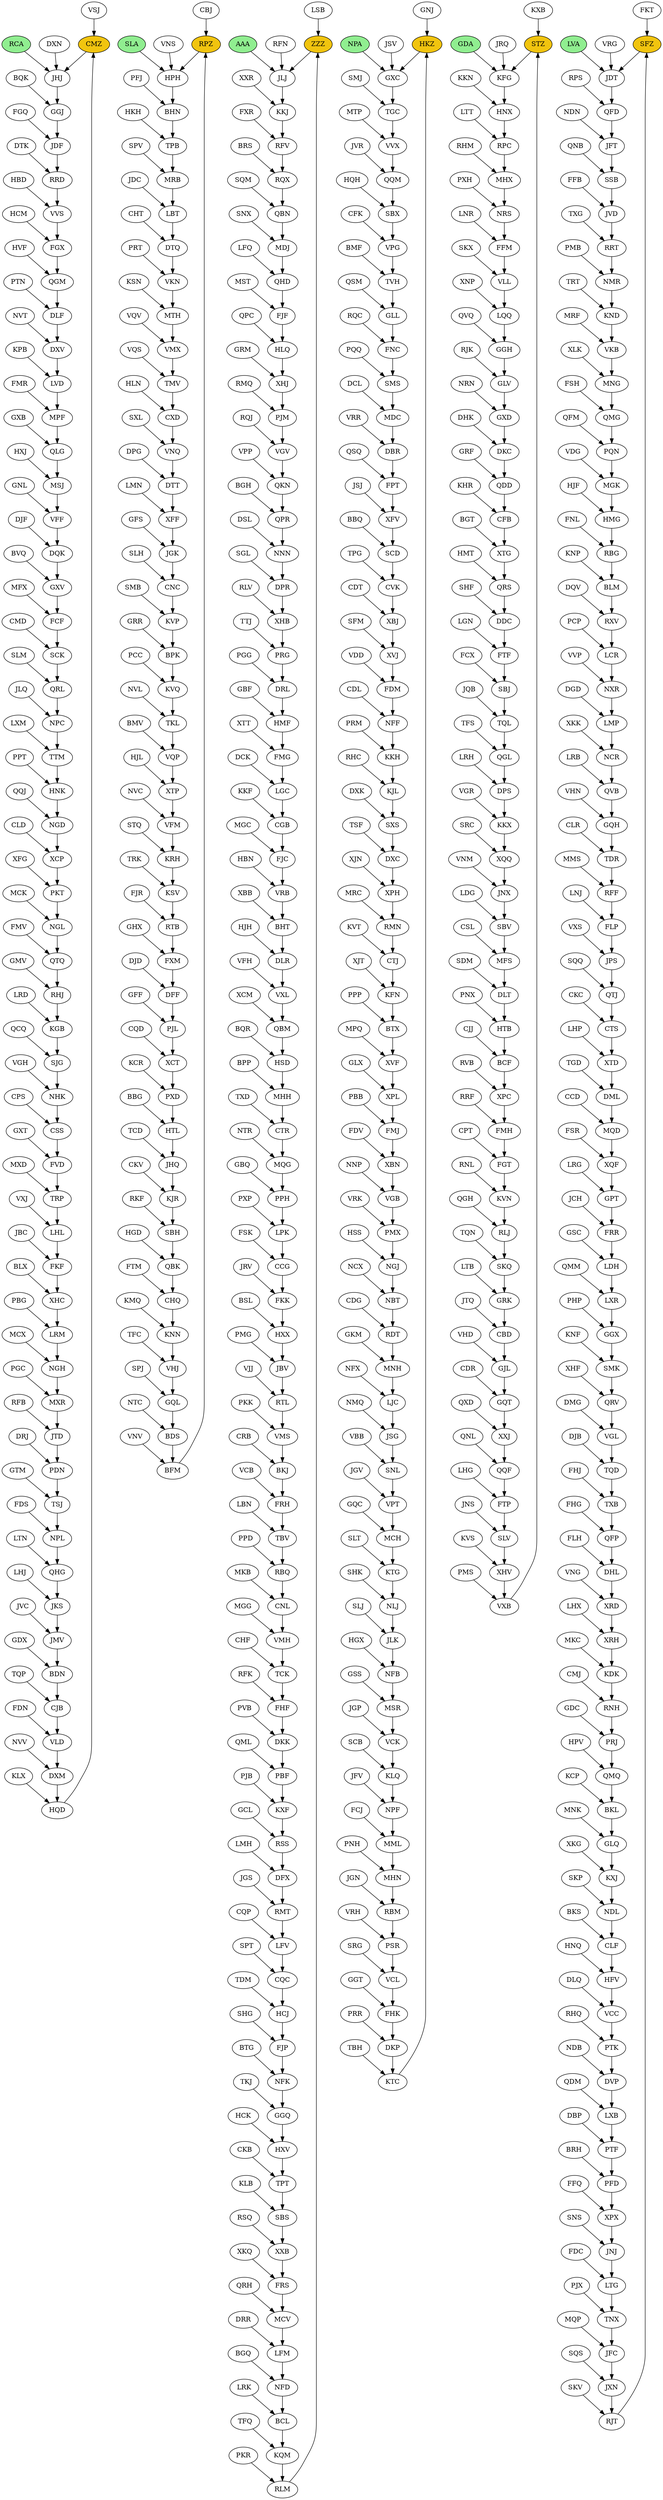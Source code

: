 digraph {
CMZ [style=filled, fillcolor="#f1c40f"]
RPZ [style=filled, fillcolor="#f1c40f"]
ZZZ [style=filled, fillcolor="#f1c40f"]
HKZ [style=filled, fillcolor="#f1c40f"]
STZ [style=filled, fillcolor="#f1c40f"]
SFZ [style=filled, fillcolor="#f1c40f"]
LVA [style=filled, fillcolor=lightgreen]
AAA [style=filled, fillcolor=lightgreen]
RCA [style=filled, fillcolor=lightgreen]
NPA [style=filled, fillcolor=lightgreen]
GDA [style=filled, fillcolor=lightgreen]
SLA [style=filled, fillcolor=lightgreen]
VKB -> MNG
DQK -> GXV
DRL -> HMF
HCJ -> FJP
DQV -> RXV
VFM -> KRH
RTB -> FXM
XVF -> XPL
LXB -> PTF
NPF -> MML
LNR -> FFM
NMR -> KND
RFN -> JLJ
XPL -> FMJ
XHV -> VXB
VNG -> XRD
SRG -> VCL
KHR -> CFB
GJL -> GQT
BGQ -> NFD
CMZ -> JHJ
KNF -> SMK
SMB -> KVP
LRH -> DPS
QCQ -> SJG
TGC -> VVX
CDG -> RDT
JTD -> PDN
DPG -> DTT
NRN -> GXD
VLD -> DXM
TDM -> HCJ
FNL -> RBG
QFM -> PQN
XTT -> FMG
DRJ -> PDN
VRR -> DBR
QPR -> NNN
LRG -> GPT
MQP -> JFC
GRK -> CBD
FTF -> SBJ
CPT -> FGT
TCD -> JHQ
NRS -> FFM
PQN -> MGK
RLJ -> SKQ
SLM -> QRL
TFC -> VHJ
JKS -> JMV
JFT -> SSB
VKN -> MTH
FRR -> LDH
XCP -> PKT
QRS -> DDC
RFB -> JTD
DLF -> DXV
BHN -> TPB
CGB -> FJC
KJR -> SBH
MTH -> VMX
QSQ -> FPT
CMD -> SCK
HCK -> HXV
TBH -> KTC
NTC -> BDS
KXF -> RSS
RNL -> KVN
PKT -> NGL
XXJ -> QQF
MQD -> XQF
FPT -> XFV
GQH -> TDR
TFQ -> KQM
TFS -> QGL
XHF -> QRV
PGC -> MXR
LVA -> JDT
BMF -> TVH
VCL -> FHK
NGH -> MXR
MMS -> RFF
GGH -> GLV
GDC -> PRJ
LFQ -> QHD
SNL -> VPT
HGD -> QBK
BRH -> PFD
NFD -> BCL
PMB -> NMR
RQC -> FNC
HPH -> BHN
TSJ -> NPL
MPQ -> XVF
HQD -> CMZ
JSJ -> XFV
AAA -> JLJ
VDG -> MGK
FLH -> DHL
MFX -> FCF
SKQ -> GRK
MSR -> VCK
PJL -> XCT
VQP -> XTP
VLL -> LQQ
QQF -> FTP
XFG -> PKT
MRB -> LBT
XTG -> QRS
MSJ -> VFF
HPV -> QMQ
NHK -> CSS
PRM -> KKH
GSC -> LDH
FXR -> RFV
SBH -> QBK
TKJ -> GGQ
HMG -> RBG
NVT -> DXV
NMQ -> JSG
BDN -> CJB
SQM -> QBN
BMV -> VQP
MXD -> TRP
VQS -> TMV
JGV -> VPT
RLM -> ZZZ
XXB -> FRS
LHX -> XRH
PTN -> DLF
VQV -> VMX
DFF -> PJL
LPK -> CCG
GFF -> PJL
VCC -> PTK
BGT -> XTG
LBT -> DTQ
GFS -> JGK
DBP -> PTF
CVK -> XBJ
FRS -> MCV
GXT -> FVD
NGD -> XCP
QRV -> VGL
GCL -> RSS
RRT -> NMR
QVB -> GQH
HBN -> VRB
VXL -> QBM
PJM -> VGV
HJF -> HMG
QTJ -> CTS
DXN -> JHJ
CMJ -> RNH
HSD -> MHH
MKB -> CNL
RNH -> PRJ
JRQ -> KFG
LFV -> CQC
RPZ -> HPH
PXP -> LPK
FTM -> CHQ
TXG -> RRT
HXV -> TPT
DLR -> VXL
CTR -> MQG
BFM -> RPZ
RSQ -> XXB
CDR -> GQT
QNB -> SSB
STQ -> KRH
PRJ -> QMQ
GDX -> BDN
XPX -> JNJ
QQJ -> NGD
RPC -> MHX
MHH -> CTR
CCG -> FKK
JNJ -> LTG
ZZZ -> JLJ
GLQ -> KXJ
NFX -> LJC
SPJ -> GQL
HLN -> CXD
GMV -> RHJ
MQG -> PPH
PJX -> TNX
VHD -> GJL
GLV -> GXD
SHG -> FJP
KSN -> MTH
MGC -> FJC
NFK -> GGQ
MRF -> VKB
PFD -> XPX
CDT -> XBJ
TQL -> QGL
MGG -> VMH
GXB -> QLG
SLT -> KTG
LCR -> NXR
XQQ -> JNX
KXB -> STZ
JTQ -> CBD
VGB -> PMX
TRK -> KSV
FGQ -> JDF
XHJ -> PJM
BBG -> HTL
PBG -> LRM
CNL -> VMH
XHB -> PRG
VHJ -> GQL
KMQ -> KNN
VVP -> NXR
JVC -> JMV
PVB -> DKK
KTG -> NLJ
LTB -> GRK
LHP -> XTD
VGH -> NHK
QFP -> DHL
KFN -> BTX
CXD -> VNQ
NGL -> QTQ
RJT -> SFZ
CPS -> CSS
MHN -> RBM
FKK -> HXX
PPT -> HNK
CBJ -> RPZ
FNC -> SMS
VMX -> TMV
KLX -> HQD
TPB -> MRB
FHJ -> TXB
XBN -> VGB
DKK -> PBF
XVJ -> FDM
XTP -> VFM
GKM -> MNH
LRM -> NGH
SJG -> NHK
PBF -> KXF
DFX -> RMT
KXJ -> NDL
KPB -> LVD
DPR -> XHB
FMR -> MPF
BTG -> NFK
FHG -> QFP
RHJ -> KGB
FCX -> SBJ
VRH -> PSR
BVQ -> GXV
SKX -> VLL
LXR -> GGX
HXJ -> MSJ
XHC -> LRM
LMP -> NCR
BPP -> MHH
PTF -> PFD
PHP -> GGX
BKS -> CLF
JNS -> SLV
QMG -> PQN
KDK -> RNH
SHK -> NLJ
KKN -> HNX
PSR -> VCL
PBB -> FMJ
GSS -> MSR
NBT -> RDT
JCH -> FRR
VCK -> KLQ
QGH -> RLJ
FTP -> SLV
HJL -> XTP
CLF -> HFV
VRB -> BHT
HCM -> FGX
NNN -> DPR
BBQ -> SCD
VBB -> SNL
SQS -> JXN
SLJ -> JLK
NDN -> JFT
PTK -> DVP
RMQ -> PJM
FDM -> NFF
TBV -> RBQ
JXN -> RJT
MCH -> KTG
DBR -> FPT
QDM -> LXB
FSH -> QMG
BCL -> KQM
VPG -> TVH
GRF -> QDD
SFM -> XVJ
GHX -> FXM
RKF -> SBH
NFF -> KKH
PPD -> RBQ
VNS -> HPH
KKF -> CGB
LSB -> ZZZ
NNP -> VGB
MDC -> DBR
DRR -> LFM
TXB -> QFP
GLL -> FNC
LTT -> RPC
XKK -> NCR
NGJ -> NBT
QBN -> MDJ
TSF -> DXC
FJC -> VRB
LDH -> LXR
HKH -> TPB
XJT -> KFN
PJB -> KXF
PMX -> NGJ
XFV -> SCD
DKP -> KTC
CNC -> KVP
NPC -> TTM
XBJ -> XVJ
TTJ -> PRG
RMT -> LFV
XRD -> XRH
XFF -> JGK
JVD -> RRT
SBX -> VPG
SSB -> JVD
QFD -> JFT
LRD -> KGB
LGC -> CGB
JHJ -> GGJ
KKX -> XQQ
LDG -> SBV
HNQ -> HFV
TPG -> CVK
QNL -> QQF
HTL -> JHQ
SGL -> DPR
SXL -> VNQ
FGT -> KVN
LVD -> MPF
MXR -> JTD
DTT -> XFF
XCM -> QBM
VGR -> KKX
PCP -> LCR
MGK -> HMG
JBV -> RTL
MST -> FJF
PGG -> DRL
DJD -> DFF
JRV -> FKK
MML -> MHN
HVF -> QGM
BHT -> DLR
PMS -> VXB
TDR -> RFF
MNK -> GLQ
DSL -> NNN
DPS -> KKX
LHL -> FKF
MCX -> NGH
MHX -> NRS
XBB -> BHT
VNQ -> DTT
FMV -> QTQ
QDD -> CFB
GXC -> TGC
TRT -> KND
TTM -> HNK
GRM -> XHJ
PQQ -> SMS
KJL -> SXS
FRH -> TBV
HTB -> BCF
KKH -> KJL
GNL -> VFF
GGT -> FHK
VNV -> BFM
LRK -> BCL
CKV -> KJR
HQH -> SBX
LNJ -> FLP
LMH -> DFX
RCA -> JHJ
VRK -> PMX
HFV -> VCC
NFB -> MSR
CTJ -> KFN
SPV -> MRB
GGQ -> HXV
TXD -> CTR
FFM -> VLL
FSR -> XQF
VMS -> BKJ
JLK -> NFB
PNH -> MHN
MPF -> QLG
SBV -> MFS
QML -> PBF
VNM -> JNX
QQM -> SBX
PRT -> VKN
RRF -> FMH
JDT -> QFD
VSJ -> CMZ
JFV -> NPF
SMS -> MDC
QVQ -> GGH
CKC -> CTS
LBN -> TBV
BKJ -> FRH
LFM -> NFD
LTG -> TNX
HMT -> QRS
RBM -> PSR
NPA -> GXC
BLX -> XHC
HBD -> VVS
JGS -> RMT
KNN -> VHJ
DHK -> DKC
CBD -> GJL
GXD -> DKC
KLQ -> NPF
QRL -> NPC
CHT -> DTQ
KVP -> BPK
FFQ -> XPX
VVX -> QQM
KCP -> BKL
GXV -> FCF
BPK -> KVQ
LJC -> JSG
LHG -> FTP
RMN -> CTJ
KKJ -> RFV
XRH -> KDK
JSG -> SNL
SRC -> XQQ
NTR -> MQG
QXD -> XXJ
RFV -> RQX
KVT -> CTJ
KNP -> BLM
DKC -> QDD
PPP -> BTX
DTK -> RRD
LXM -> TTM
CLR -> TDR
RVB -> XPC
HXX -> JBV
JFC -> JXN
NXR -> LMP
KVS -> XHV
XKQ -> FRS
CDL -> NFF
FHF -> DKK
GGX -> SMK
XXR -> KKJ
DHL -> XRD
TGD -> DML
NVC -> VFM
NPL -> QHG
FXM -> DFF
HSS -> NGJ
SBJ -> TQL
RSS -> DFX
SMK -> QRV
FMJ -> XBN
KCR -> PXD
PPH -> LPK
JNX -> SBV
NVV -> DXM
DXM -> HQD
TKL -> VQP
FSK -> CCG
GLX -> XPL
RQJ -> VGV
HMF -> FMG
SPT -> CQC
MFS -> DLT
MKC -> KDK
SNX -> MDJ
BLM -> RXV
KVN -> RLJ
GBF -> HMF
BDS -> BFM
DXK -> SXS
CQD -> XCT
NVL -> TKL
PKK -> VMS
HJH -> DLR
VXB -> STZ
RBG -> BLM
RTL -> VMS
MRC -> RMN
FDN -> VLD
TNX -> JFC
GQC -> MCH
XNP -> LQQ
CRB -> BKJ
FDV -> XBN
RHQ -> PTK
KND -> VKB
KSV -> RTB
HNX -> RPC
FCJ -> MML
PNX -> HTB
QGM -> DLF
RLV -> XHB
JBC -> FKF
RHC -> KJL
XPC -> FMH
HKZ -> GXC
FHK -> DKP
RRD -> VVS
FDC -> LTG
GTM -> TSJ
JVR -> QQM
LHJ -> JKS
CSS -> FVD
STZ -> KFG
QRH -> MCV
CQP -> LFV
SCB -> KLQ
QHG -> JKS
BTX -> XVF
RXV -> LCR
VGL -> TQD
FMH -> FGT
PMG -> JBV
GDA -> KFG
KLB -> SBS
SXS -> DXC
QKN -> QPR
DMG -> VGL
JGP -> VCK
DGD -> LMP
CJB -> VLD
CFB -> XTG
GPT -> FRR
BSL -> HXX
VGV -> QKN
LRB -> QVB
JGK -> CNC
DTQ -> VKN
SBS -> XXB
NLJ -> JLK
PRG -> DRL
QHD -> FJF
VFF -> DQK
QLG -> MSJ
SQQ -> QTJ
VMH -> TCK
CCD -> MQD
SFZ -> JDT
FFB -> JVD
JSV -> GXC
XLK -> MNG
BKL -> GLQ
QGL -> DPS
VPP -> QKN
VJJ -> RTL
DML -> MQD
BRS -> RQX
DCK -> LGC
XQF -> GPT
CHF -> TCK
XPH -> RMN
MCK -> NGL
JLQ -> NPC
SHF -> DDC
KQM -> RLM
HLQ -> XHJ
QBM -> HSD
QMQ -> BKL
PRR -> DKP
JDC -> LBT
QTQ -> RHJ
TRP -> LHL
CQC -> HCJ
VFH -> VXL
RQX -> QBN
BQR -> HSD
KVQ -> TKL
DVP -> LXB
RFK -> FHF
DLT -> HTB
VHN -> GQH
CKB -> TPT
GRR -> BPK
TCK -> FHF
SCK -> QRL
JPS -> QTJ
RJK -> GLV
BGH -> QPR
SLA -> HPH
VDD -> FDM
SNS -> JNJ
NCR -> QVB
FMG -> LGC
FJP -> NFK
MCV -> LFM
TPT -> SBS
SLV -> XHV
FGX -> QGM
NCX -> NBT
JQB -> TQL
JLJ -> KKJ
JDF -> RRD
BCF -> XPC
VXS -> JPS
JMV -> BDN
CJJ -> BCF
TQD -> TXB
VCB -> FRH
FDS -> NPL
GBQ -> PPH
QMM -> LXR
SKV -> RJT
KRH -> KSV
CTS -> XTD
GQT -> XXJ
HNK -> NGD
VPT -> MCH
RPS -> QFD
DDC -> FTF
FJF -> HLQ
PKR -> RLM
DXC -> XPH
SKP -> NDL
QBK -> CHQ
MDJ -> QHD
QSM -> GLL
LMN -> XFF
NDL -> CLF
FJR -> RTB
SMJ -> TGC
LTN -> QHG
TQP -> CJB
LGN -> FTF
CSL -> MFS
MNH -> LJC
FLP -> JPS
GQL -> BDS
PFJ -> BHN
FKT -> SFZ
DJF -> DQK
RFF -> FLP
SLH -> CNC
VRG -> JDT
CFK -> VPG
JHQ -> KJR
DJB -> TQD
XKG -> KXJ
GNJ -> HKZ
SCD -> CVK
KGB -> SJG
XCT -> PXD
RHM -> MHX
BQK -> GGJ
CHQ -> KNN
MNG -> QMG
TVH -> GLL
KTC -> HKZ
PDN -> TSJ
HGX -> NFB
PXH -> NRS
GGJ -> JDF
FKF -> XHC
RDT -> MNH
CLD -> XCP
DXV -> LVD
VXJ -> LHL
LQQ -> GGH
NDB -> DVP
PCC -> KVQ
TMV -> CXD
KFG -> HNX
QPC -> HLQ
DLQ -> VCC
XTD -> DML
FCF -> SCK
DCL -> MDC
SDM -> DLT
XJN -> XPH
TQN -> SKQ
FVD -> TRP
RBQ -> CNL
PXD -> HTL
JGN -> RBM
MTP -> VVX
VVS -> FGX
}
